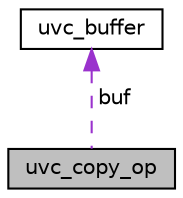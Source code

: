 digraph "uvc_copy_op"
{
 // LATEX_PDF_SIZE
  edge [fontname="Helvetica",fontsize="10",labelfontname="Helvetica",labelfontsize="10"];
  node [fontname="Helvetica",fontsize="10",shape=record];
  Node1 [label="uvc_copy_op",height=0.2,width=0.4,color="black", fillcolor="grey75", style="filled", fontcolor="black",tooltip=" "];
  Node2 -> Node1 [dir="back",color="darkorchid3",fontsize="10",style="dashed",label=" buf" ];
  Node2 [label="uvc_buffer",height=0.2,width=0.4,color="black", fillcolor="white", style="filled",URL="$structuvc__buffer.html",tooltip=" "];
}
